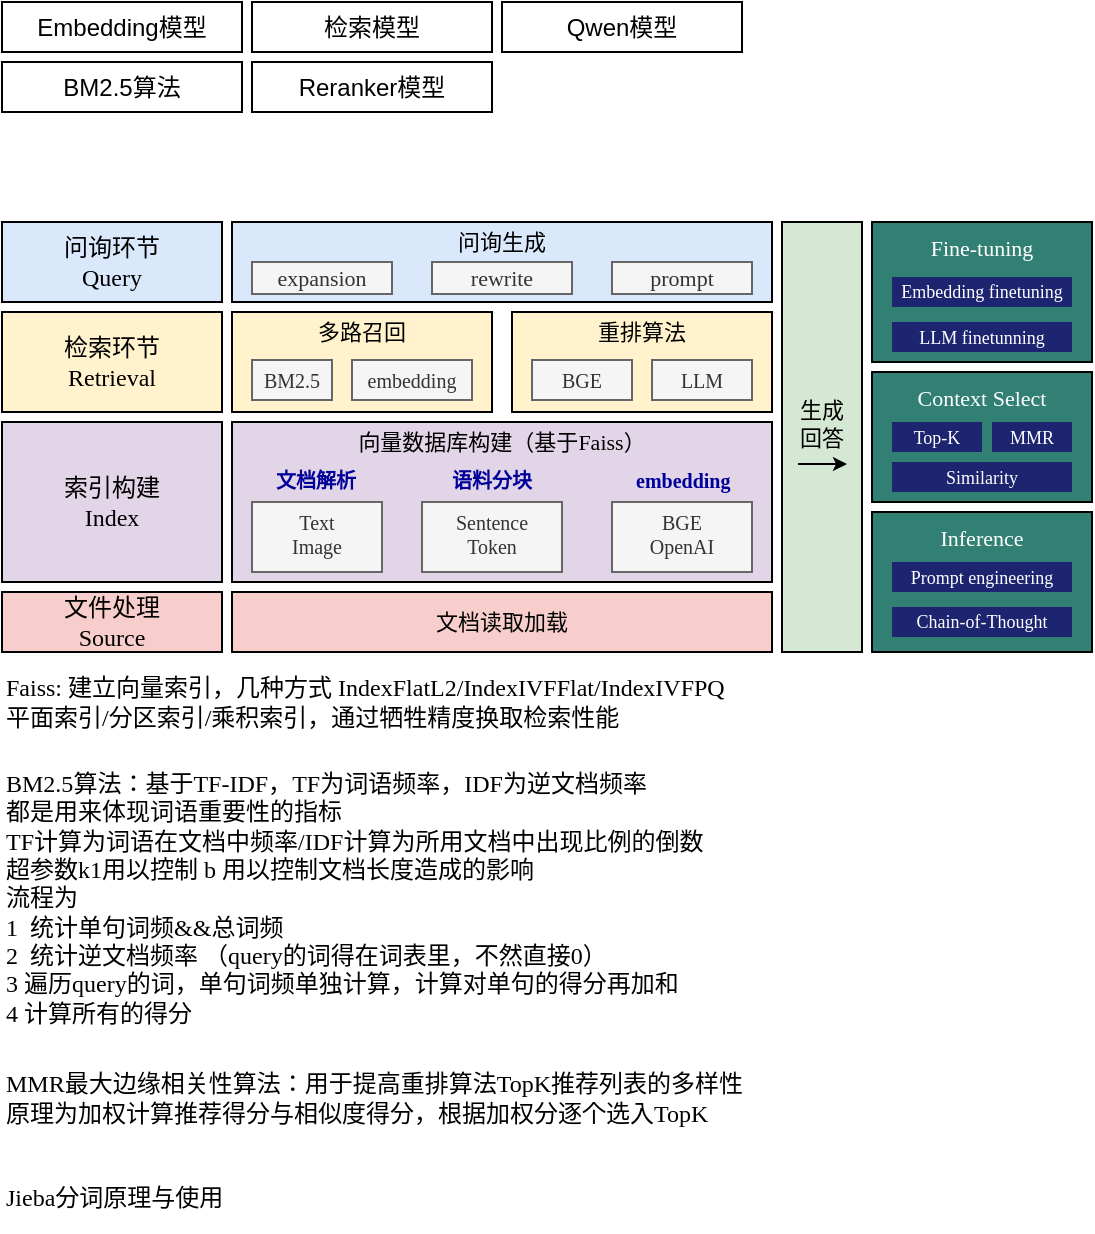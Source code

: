 <mxfile version="24.7.7">
  <diagram name="第 1 页" id="MafnV5kA-N-Bn0CcQXsm">
    <mxGraphModel dx="1060" dy="760" grid="1" gridSize="5" guides="1" tooltips="1" connect="1" arrows="1" fold="1" page="0" pageScale="1" pageWidth="827" pageHeight="1169" math="0" shadow="0">
      <root>
        <mxCell id="0" />
        <mxCell id="1" parent="0" />
        <mxCell id="W3ZhN9rzalotpdxbDRm3-1" value="Qwen模型" style="rounded=0;whiteSpace=wrap;html=1;" parent="1" vertex="1">
          <mxGeometry x="165" y="-50" width="120" height="25" as="geometry" />
        </mxCell>
        <mxCell id="W3ZhN9rzalotpdxbDRm3-2" value="Embedding模型" style="rounded=0;whiteSpace=wrap;html=1;" parent="1" vertex="1">
          <mxGeometry x="-85" y="-50" width="120" height="25" as="geometry" />
        </mxCell>
        <mxCell id="W3ZhN9rzalotpdxbDRm3-3" value="BM2.5算法" style="rounded=0;whiteSpace=wrap;html=1;" parent="1" vertex="1">
          <mxGeometry x="-85" y="-20" width="120" height="25" as="geometry" />
        </mxCell>
        <mxCell id="W3ZhN9rzalotpdxbDRm3-4" value="检索模型" style="rounded=0;whiteSpace=wrap;html=1;" parent="1" vertex="1">
          <mxGeometry x="40" y="-50" width="120" height="25" as="geometry" />
        </mxCell>
        <mxCell id="O_Eo14AQ1HiPcfrSu76b-1" value="Reranker模型" style="rounded=0;whiteSpace=wrap;html=1;" parent="1" vertex="1">
          <mxGeometry x="40" y="-20" width="120" height="25" as="geometry" />
        </mxCell>
        <mxCell id="O_Eo14AQ1HiPcfrSu76b-2" value="&lt;div&gt;&lt;font face=&quot;宋体&quot;&gt;问询环节&lt;/font&gt;&lt;/div&gt;Query" style="rounded=0;whiteSpace=wrap;html=1;fillColor=#dae8fc;strokeColor=#000000;fontFamily=Times New Roman;" parent="1" vertex="1">
          <mxGeometry x="-85" y="60" width="110" height="40" as="geometry" />
        </mxCell>
        <mxCell id="O_Eo14AQ1HiPcfrSu76b-3" value="&lt;div style=&quot;font-size: 11px;&quot;&gt;&lt;font face=&quot;宋体&quot;&gt;问询生成&lt;/font&gt;&lt;/div&gt;" style="rounded=0;whiteSpace=wrap;html=1;fillColor=#dae8fc;strokeColor=#000000;verticalAlign=top;fontSize=11;fontFamily=Times New Roman;spacing=-1;" parent="1" vertex="1">
          <mxGeometry x="30" y="60" width="270" height="40" as="geometry" />
        </mxCell>
        <mxCell id="O_Eo14AQ1HiPcfrSu76b-4" value="&lt;span style=&quot;font-size: 11px;&quot;&gt;expansion&lt;/span&gt;" style="rounded=0;whiteSpace=wrap;html=1;verticalAlign=middle;fontFamily=Times New Roman;fillColor=#f5f5f5;strokeColor=#666666;strokeWidth=1;fontColor=#333333;fontSize=11;" parent="1" vertex="1">
          <mxGeometry x="40" y="80" width="70" height="16" as="geometry" />
        </mxCell>
        <mxCell id="O_Eo14AQ1HiPcfrSu76b-6" value="&lt;span style=&quot;font-size: 11px;&quot;&gt;rewrite&lt;/span&gt;" style="rounded=0;whiteSpace=wrap;html=1;verticalAlign=middle;fontFamily=Times New Roman;fillColor=#f5f5f5;strokeColor=#666666;strokeWidth=1;fontColor=#333333;fontSize=11;" parent="1" vertex="1">
          <mxGeometry x="130" y="80" width="70" height="16" as="geometry" />
        </mxCell>
        <mxCell id="O_Eo14AQ1HiPcfrSu76b-7" value="&lt;span style=&quot;font-size: 11px;&quot;&gt;prompt&lt;/span&gt;" style="rounded=0;whiteSpace=wrap;html=1;verticalAlign=middle;fontFamily=Times New Roman;fillColor=#f5f5f5;strokeColor=#666666;strokeWidth=1;fontColor=#333333;fontSize=11;" parent="1" vertex="1">
          <mxGeometry x="220" y="80" width="70" height="16" as="geometry" />
        </mxCell>
        <mxCell id="O_Eo14AQ1HiPcfrSu76b-8" value="&lt;div&gt;&lt;font face=&quot;宋体&quot;&gt;检索环节&lt;/font&gt;&lt;/div&gt;Retrieval" style="rounded=0;whiteSpace=wrap;html=1;fillColor=#fff2cc;strokeColor=#000000;fontFamily=Times New Roman;" parent="1" vertex="1">
          <mxGeometry x="-85" y="105" width="110" height="50" as="geometry" />
        </mxCell>
        <mxCell id="O_Eo14AQ1HiPcfrSu76b-10" value="&lt;div style=&quot;font-size: 11px;&quot;&gt;多路召回&lt;/div&gt;" style="rounded=0;whiteSpace=wrap;html=1;fillColor=#fff2cc;strokeColor=#000000;verticalAlign=top;fontSize=11;fontFamily=宋体;spacing=-1;" parent="1" vertex="1">
          <mxGeometry x="30" y="105" width="130" height="50" as="geometry" />
        </mxCell>
        <mxCell id="O_Eo14AQ1HiPcfrSu76b-11" value="&lt;span style=&quot;font-size: 10px;&quot;&gt;BM2.5&lt;/span&gt;" style="rounded=0;whiteSpace=wrap;html=1;verticalAlign=middle;fontFamily=Times New Roman;fillColor=#f5f5f5;strokeColor=#666666;strokeWidth=1;fontColor=#333333;fontSize=10;" parent="1" vertex="1">
          <mxGeometry x="40" y="129" width="40" height="20" as="geometry" />
        </mxCell>
        <mxCell id="O_Eo14AQ1HiPcfrSu76b-12" value="&lt;span style=&quot;font-size: 10px;&quot;&gt;embedding&lt;/span&gt;" style="rounded=0;whiteSpace=wrap;html=1;verticalAlign=middle;fontFamily=Times New Roman;fillColor=#f5f5f5;strokeColor=#666666;strokeWidth=1;fontColor=#333333;fontSize=10;" parent="1" vertex="1">
          <mxGeometry x="90" y="129" width="60" height="20" as="geometry" />
        </mxCell>
        <mxCell id="O_Eo14AQ1HiPcfrSu76b-13" value="&lt;div style=&quot;font-size: 11px;&quot;&gt;重排算法&lt;/div&gt;" style="rounded=0;whiteSpace=wrap;html=1;fillColor=#fff2cc;strokeColor=#000000;verticalAlign=top;fontSize=11;fontFamily=宋体;spacing=-1;" parent="1" vertex="1">
          <mxGeometry x="170" y="105" width="130" height="50" as="geometry" />
        </mxCell>
        <mxCell id="O_Eo14AQ1HiPcfrSu76b-14" value="&lt;div style=&quot;font-size: 11px;&quot;&gt;生成&lt;/div&gt;&lt;div style=&quot;font-size: 11px;&quot;&gt;回答&lt;/div&gt;" style="rounded=0;whiteSpace=wrap;html=1;fillColor=#d5e8d4;strokeColor=#000000;verticalAlign=middle;fontSize=11;fontFamily=宋体;spacingTop=-14;" parent="1" vertex="1">
          <mxGeometry x="305" y="60" width="40" height="215" as="geometry" />
        </mxCell>
        <mxCell id="O_Eo14AQ1HiPcfrSu76b-15" value="&lt;span style=&quot;font-size: 10px;&quot;&gt;BGE&lt;/span&gt;" style="rounded=0;whiteSpace=wrap;html=1;verticalAlign=middle;fontFamily=Times New Roman;fillColor=#f5f5f5;strokeColor=#666666;strokeWidth=1;fontColor=#333333;fontSize=10;" parent="1" vertex="1">
          <mxGeometry x="180" y="129" width="50" height="20" as="geometry" />
        </mxCell>
        <mxCell id="O_Eo14AQ1HiPcfrSu76b-16" value="&lt;span style=&quot;font-size: 10px;&quot;&gt;LLM&lt;/span&gt;" style="rounded=0;whiteSpace=wrap;html=1;verticalAlign=middle;fontFamily=Times New Roman;fillColor=#f5f5f5;strokeColor=#666666;strokeWidth=1;fontColor=#333333;fontSize=10;" parent="1" vertex="1">
          <mxGeometry x="240" y="129" width="50" height="20" as="geometry" />
        </mxCell>
        <mxCell id="O_Eo14AQ1HiPcfrSu76b-17" value="&lt;div&gt;&lt;font face=&quot;宋体&quot;&gt;索引构建&lt;/font&gt;&lt;/div&gt;Index" style="rounded=0;whiteSpace=wrap;html=1;fillColor=#e1d5e7;strokeColor=#000000;fontFamily=Times New Roman;" parent="1" vertex="1">
          <mxGeometry x="-85" y="160" width="110" height="80" as="geometry" />
        </mxCell>
        <mxCell id="O_Eo14AQ1HiPcfrSu76b-18" value="&lt;div&gt;&lt;font face=&quot;宋体&quot;&gt;文件处理&lt;/font&gt;&lt;/div&gt;Source" style="rounded=0;whiteSpace=wrap;html=1;fillColor=#f8cecc;strokeColor=#000000;fontFamily=Times New Roman;" parent="1" vertex="1">
          <mxGeometry x="-85" y="245" width="110" height="30" as="geometry" />
        </mxCell>
        <mxCell id="O_Eo14AQ1HiPcfrSu76b-19" value="&lt;div style=&quot;font-size: 11px;&quot;&gt;&lt;font face=&quot;宋体&quot;&gt;向量数据库构建（基于&lt;/font&gt;&lt;span style=&quot;background-color: initial;&quot;&gt;Faiss&lt;/span&gt;&lt;span style=&quot;font-family: 宋体; background-color: initial;&quot;&gt;）&lt;/span&gt;&lt;/div&gt;" style="rounded=0;whiteSpace=wrap;html=1;fillColor=#e1d5e7;strokeColor=#000000;verticalAlign=top;fontSize=11;fontFamily=Times New Roman;spacing=-1;" parent="1" vertex="1">
          <mxGeometry x="30" y="160" width="270" height="80" as="geometry" />
        </mxCell>
        <mxCell id="O_Eo14AQ1HiPcfrSu76b-20" value="&lt;div style=&quot;font-size: 11px;&quot;&gt;&lt;font face=&quot;宋体&quot;&gt;文档读取加载&lt;/font&gt;&lt;/div&gt;" style="rounded=0;whiteSpace=wrap;html=1;fillColor=#f8cecc;strokeColor=#000000;verticalAlign=middle;fontSize=11;fontFamily=Times New Roman;" parent="1" vertex="1">
          <mxGeometry x="30" y="245" width="270" height="30" as="geometry" />
        </mxCell>
        <mxCell id="O_Eo14AQ1HiPcfrSu76b-21" value="&lt;div&gt;&lt;span style=&quot;background-color: initial; text-align: left;&quot;&gt;Text&lt;/span&gt;&lt;div&gt;&lt;div&gt;&lt;font&gt;Image&lt;/font&gt;&lt;/div&gt;&lt;/div&gt;&lt;/div&gt;" style="rounded=0;whiteSpace=wrap;html=1;verticalAlign=top;fontFamily=Times New Roman;fillColor=#f5f5f5;strokeColor=#666666;strokeWidth=1;fontColor=#333333;fontSize=10;spacing=0;" parent="1" vertex="1">
          <mxGeometry x="40" y="200" width="65" height="35" as="geometry" />
        </mxCell>
        <mxCell id="O_Eo14AQ1HiPcfrSu76b-23" value="Sentence&lt;div&gt;Token&lt;/div&gt;" style="rounded=0;whiteSpace=wrap;html=1;verticalAlign=top;fontFamily=Times New Roman;fillColor=#f5f5f5;strokeColor=#666666;strokeWidth=1;fontColor=#333333;fontSize=10;spacing=0;" parent="1" vertex="1">
          <mxGeometry x="125" y="200" width="70" height="35" as="geometry" />
        </mxCell>
        <mxCell id="O_Eo14AQ1HiPcfrSu76b-24" value="&lt;div&gt;BGE&lt;/div&gt;&lt;div&gt;OpenAI&lt;/div&gt;" style="rounded=0;whiteSpace=wrap;html=1;verticalAlign=top;fontFamily=Times New Roman;fillColor=#f5f5f5;strokeColor=#666666;strokeWidth=1;fontColor=#333333;fontSize=10;spacing=0;" parent="1" vertex="1">
          <mxGeometry x="220" y="200" width="70" height="35" as="geometry" />
        </mxCell>
        <mxCell id="O_Eo14AQ1HiPcfrSu76b-28" value="&lt;span style=&quot;font-family: 宋体; font-size: 10px; font-style: normal; font-variant-ligatures: normal; font-variant-caps: normal; letter-spacing: normal; orphans: 2; text-align: center; text-indent: 0px; text-transform: none; widows: 2; word-spacing: 0px; -webkit-text-stroke-width: 0px; white-space: normal; text-decoration-thickness: initial; text-decoration-style: initial; text-decoration-color: initial; float: none; display: inline !important;&quot;&gt;文档解析&lt;/span&gt;" style="text;whiteSpace=wrap;html=1;fillColor=none;labelBackgroundColor=none;fontColor=#000099;fontStyle=1" parent="1" vertex="1">
          <mxGeometry x="50" y="175" width="45" height="25" as="geometry" />
        </mxCell>
        <mxCell id="O_Eo14AQ1HiPcfrSu76b-29" value="&lt;span style=&quot;font-family: 宋体; font-size: 10px; font-style: normal; font-variant-ligatures: normal; font-variant-caps: normal; letter-spacing: normal; orphans: 2; text-align: center; text-indent: 0px; text-transform: none; widows: 2; word-spacing: 0px; -webkit-text-stroke-width: 0px; white-space: normal; text-decoration-thickness: initial; text-decoration-style: initial; text-decoration-color: initial; float: none; display: inline !important;&quot;&gt;语料分块&lt;/span&gt;" style="text;whiteSpace=wrap;html=1;fillColor=none;labelBackgroundColor=none;fontColor=#000099;fontStyle=1" parent="1" vertex="1">
          <mxGeometry x="137.5" y="175" width="45" height="25" as="geometry" />
        </mxCell>
        <mxCell id="O_Eo14AQ1HiPcfrSu76b-30" value="&lt;span style=&quot;font-size: 10px; font-style: normal; font-variant-ligatures: normal; font-variant-caps: normal; letter-spacing: normal; orphans: 2; text-align: center; text-indent: 0px; text-transform: none; widows: 2; word-spacing: 0px; -webkit-text-stroke-width: 0px; white-space: normal; text-decoration-thickness: initial; text-decoration-style: initial; text-decoration-color: initial; float: none; display: inline !important;&quot;&gt;embedding&lt;/span&gt;" style="text;whiteSpace=wrap;html=1;fillColor=none;labelBackgroundColor=none;fontColor=#000099;fontStyle=1;fontFamily=Times New Roman;" parent="1" vertex="1">
          <mxGeometry x="230" y="175" width="50" height="25" as="geometry" />
        </mxCell>
        <mxCell id="O_Eo14AQ1HiPcfrSu76b-32" value="&lt;div style=&quot;font-size: 11px;&quot;&gt;Fine-tuning&lt;/div&gt;" style="rounded=0;whiteSpace=wrap;html=1;fillColor=#328073;strokeColor=#000000;verticalAlign=top;fontSize=11;fontFamily=Times New Roman;fontColor=#FFFFFF;" parent="1" vertex="1">
          <mxGeometry x="350" y="60" width="110" height="70" as="geometry" />
        </mxCell>
        <mxCell id="O_Eo14AQ1HiPcfrSu76b-33" value="&lt;div style=&quot;font-size: 11px;&quot;&gt;Context Select&lt;/div&gt;" style="rounded=0;whiteSpace=wrap;html=1;fillColor=#328073;strokeColor=#000000;verticalAlign=top;fontSize=11;fontFamily=Times New Roman;fontColor=#FFFFFF;" parent="1" vertex="1">
          <mxGeometry x="350" y="135" width="110" height="65" as="geometry" />
        </mxCell>
        <mxCell id="O_Eo14AQ1HiPcfrSu76b-34" value="&lt;span style=&quot;font-size: 9px;&quot;&gt;Top-K&lt;/span&gt;" style="rounded=0;whiteSpace=wrap;html=1;verticalAlign=middle;fontFamily=Times New Roman;fillColor=#1D2570;strokeColor=none;strokeWidth=1;fontColor=#FFFFFF;fontSize=9;" parent="1" vertex="1">
          <mxGeometry x="360" y="160" width="45" height="15" as="geometry" />
        </mxCell>
        <mxCell id="O_Eo14AQ1HiPcfrSu76b-35" value="&lt;span style=&quot;font-size: 9px;&quot;&gt;MMR&lt;/span&gt;" style="rounded=0;whiteSpace=wrap;html=1;verticalAlign=middle;fontFamily=Times New Roman;fillColor=#1D2570;strokeColor=none;strokeWidth=1;fontColor=#FFFFFF;fontSize=9;" parent="1" vertex="1">
          <mxGeometry x="410" y="160" width="40" height="15" as="geometry" />
        </mxCell>
        <mxCell id="O_Eo14AQ1HiPcfrSu76b-36" value="&lt;span style=&quot;font-size: 9px;&quot;&gt;Similarity&lt;/span&gt;" style="rounded=0;whiteSpace=wrap;html=1;verticalAlign=middle;fontFamily=Times New Roman;fillColor=#1D2570;strokeColor=none;strokeWidth=1;fontColor=#FFFFFF;fontSize=9;" parent="1" vertex="1">
          <mxGeometry x="360" y="180" width="90" height="15" as="geometry" />
        </mxCell>
        <mxCell id="O_Eo14AQ1HiPcfrSu76b-37" value="&lt;div style=&quot;font-size: 11px;&quot;&gt;Inference&lt;/div&gt;&lt;div style=&quot;font-size: 11px;&quot;&gt;&lt;br&gt;&lt;/div&gt;" style="rounded=0;whiteSpace=wrap;html=1;fillColor=#328073;strokeColor=#000000;verticalAlign=top;fontSize=11;fontFamily=Times New Roman;fontColor=#FFFFFF;" parent="1" vertex="1">
          <mxGeometry x="350" y="205" width="110" height="70" as="geometry" />
        </mxCell>
        <mxCell id="O_Eo14AQ1HiPcfrSu76b-38" value="&lt;span style=&quot;font-size: 9px;&quot;&gt;Prompt engineering&lt;/span&gt;" style="rounded=0;whiteSpace=wrap;html=1;verticalAlign=middle;fontFamily=Times New Roman;fillColor=#1D2570;strokeColor=none;strokeWidth=1;fontColor=#FFFFFF;fontSize=9;" parent="1" vertex="1">
          <mxGeometry x="360" y="230" width="90" height="15" as="geometry" />
        </mxCell>
        <mxCell id="O_Eo14AQ1HiPcfrSu76b-39" value="Chain-of-Thought" style="rounded=0;whiteSpace=wrap;html=1;verticalAlign=middle;fontFamily=Times New Roman;fillColor=#1D2570;strokeColor=none;strokeWidth=1;fontColor=#FFFFFF;fontSize=9;" parent="1" vertex="1">
          <mxGeometry x="360" y="252.5" width="90" height="15" as="geometry" />
        </mxCell>
        <mxCell id="O_Eo14AQ1HiPcfrSu76b-40" value="&lt;font face=&quot;Times New Roman&quot;&gt;Faiss: &lt;/font&gt;&lt;font face=&quot;宋体&quot;&gt;建立向量索引，几种方式&amp;nbsp;&lt;/font&gt;&lt;font face=&quot;Times New Roman&quot;&gt;&lt;font style=&quot;background-color: initial;&quot;&gt;IndexFlatL2/&lt;/font&gt;&lt;span style=&quot;background-color: initial;&quot;&gt;IndexIVFFlat/IndexIVFPQ&lt;/span&gt;&lt;/font&gt;&lt;div&gt;&lt;font face=&quot;宋体&quot;&gt;平面索引/分区索引/乘积索引，通过牺牲精度换取检索性能&lt;/font&gt;&lt;/div&gt;" style="text;html=1;align=left;verticalAlign=middle;whiteSpace=wrap;rounded=0;fontFamily=宋体;" parent="1" vertex="1">
          <mxGeometry x="-85" y="285" width="430" height="30" as="geometry" />
        </mxCell>
        <mxCell id="O_Eo14AQ1HiPcfrSu76b-41" value="" style="endArrow=classic;html=1;rounded=0;strokeWidth=1;endSize=4;" parent="1" edge="1">
          <mxGeometry width="50" height="50" relative="1" as="geometry">
            <mxPoint x="313" y="181" as="sourcePoint" />
            <mxPoint x="337.5" y="181" as="targetPoint" />
          </mxGeometry>
        </mxCell>
        <mxCell id="O_Eo14AQ1HiPcfrSu76b-42" value="&lt;font face=&quot;Times New Roman&quot;&gt;BM2.5&lt;/font&gt;&lt;font face=&quot;宋体&quot;&gt;算法：基于&lt;/font&gt;&lt;font face=&quot;Times New Roman&quot;&gt;TF-IDF&lt;/font&gt;&lt;font face=&quot;宋体&quot;&gt;，&lt;/font&gt;&lt;font face=&quot;Times New Roman&quot;&gt;TF&lt;/font&gt;&lt;font face=&quot;宋体&quot;&gt;为词语频率，&lt;/font&gt;&lt;font face=&quot;Times New Roman&quot;&gt;IDF&lt;/font&gt;&lt;font face=&quot;宋体&quot;&gt;为逆文档频率&lt;/font&gt;&lt;div&gt;&lt;font face=&quot;宋体&quot;&gt;都是用来体现词语重要性的指标&lt;/font&gt;&lt;div&gt;&lt;font face=&quot;Times New Roman&quot;&gt;TF&lt;/font&gt;计算为词语在文档中频率/&lt;font face=&quot;Times New Roman&quot;&gt;IDF&lt;/font&gt;计算为所用文档中出现比例的倒数&lt;/div&gt;&lt;/div&gt;&lt;div&gt;超参数&lt;font face=&quot;Times New Roman&quot;&gt;k1&lt;/font&gt;用以控制 &lt;font face=&quot;Times New Roman&quot;&gt;b&lt;/font&gt; 用以控制文档长度造成的影响&lt;/div&gt;&lt;div&gt;流程为&lt;/div&gt;&lt;div&gt;&lt;font face=&quot;Times New Roman&quot;&gt;1&amp;nbsp;&amp;nbsp;&lt;/font&gt;统计单句词频&lt;font face=&quot;Times New Roman&quot;&gt;&amp;amp;&amp;amp;&lt;/font&gt;总词频&amp;nbsp;&lt;/div&gt;&lt;div&gt;&lt;font face=&quot;Times New Roman&quot;&gt;2&amp;nbsp;&amp;nbsp;&lt;/font&gt;统计逆文档频率 （&lt;font face=&quot;Times New Roman&quot;&gt;query&lt;/font&gt;的词得在词表里，不然直接&lt;font face=&quot;Times New Roman&quot;&gt;0&lt;/font&gt;）&lt;/div&gt;&lt;div&gt;&lt;font face=&quot;Times New Roman&quot;&gt;3&lt;/font&gt; 遍历&lt;font face=&quot;Times New Roman&quot;&gt;query&lt;/font&gt;的词，&lt;span style=&quot;background-color: initial;&quot;&gt;单句词频单独计算，&lt;/span&gt;&lt;span style=&quot;background-color: initial;&quot;&gt;计算对单句的得分再加和&lt;/span&gt;&lt;/div&gt;&lt;div&gt;&lt;span style=&quot;background-color: initial;&quot;&gt;&lt;font face=&quot;Times New Roman&quot;&gt;4&lt;/font&gt; 计算所有的得分&lt;/span&gt;&lt;/div&gt;" style="text;html=1;align=left;verticalAlign=middle;whiteSpace=wrap;rounded=0;fontFamily=宋体;" parent="1" vertex="1">
          <mxGeometry x="-85" y="325" width="430" height="145" as="geometry" />
        </mxCell>
        <mxCell id="O_Eo14AQ1HiPcfrSu76b-43" value="&lt;font face=&quot;Times New Roman&quot;&gt;Jieba&lt;/font&gt;&lt;font face=&quot;宋体&quot;&gt;分词原理与使用&lt;/font&gt;" style="text;html=1;align=left;verticalAlign=middle;whiteSpace=wrap;rounded=0;fontFamily=宋体;" parent="1" vertex="1">
          <mxGeometry x="-85" y="530" width="385" height="35" as="geometry" />
        </mxCell>
        <mxCell id="z1lQjwvy5pSk2mGMMR6U-1" value="&lt;span style=&quot;font-size: 9px;&quot;&gt;Embedding finetuning&lt;/span&gt;" style="rounded=0;whiteSpace=wrap;html=1;verticalAlign=middle;fontFamily=Times New Roman;fillColor=#1D2570;strokeColor=none;strokeWidth=1;fontColor=#FFFFFF;fontSize=9;" vertex="1" parent="1">
          <mxGeometry x="360" y="87.5" width="90" height="15" as="geometry" />
        </mxCell>
        <mxCell id="z1lQjwvy5pSk2mGMMR6U-2" value="&lt;span style=&quot;font-size: 9px;&quot;&gt;LLM finetunning&lt;/span&gt;" style="rounded=0;whiteSpace=wrap;html=1;verticalAlign=middle;fontFamily=Times New Roman;fillColor=#1D2570;strokeColor=none;strokeWidth=1;fontColor=#FFFFFF;fontSize=9;" vertex="1" parent="1">
          <mxGeometry x="360" y="110" width="90" height="15" as="geometry" />
        </mxCell>
        <mxCell id="z1lQjwvy5pSk2mGMMR6U-4" value="&lt;font face=&quot;Times New Roman&quot;&gt;MMR&lt;/font&gt;&lt;font face=&quot;宋体&quot;&gt;最大边缘相关性算法：用于提高重排算法&lt;/font&gt;&lt;font face=&quot;Times New Roman&quot;&gt;TopK&lt;/font&gt;&lt;font face=&quot;宋体&quot;&gt;推荐列表的多样性&lt;/font&gt;&lt;div&gt;&lt;font face=&quot;宋体&quot;&gt;原理为加权计算推荐得分与相似度得分，根据加权分逐个选入&lt;/font&gt;&lt;span style=&quot;font-family: &amp;quot;Times New Roman&amp;quot;; background-color: initial;&quot;&gt;TopK&lt;/span&gt;&lt;/div&gt;" style="text;html=1;align=left;verticalAlign=middle;whiteSpace=wrap;rounded=0;fontFamily=宋体;" vertex="1" parent="1">
          <mxGeometry x="-85" y="480" width="405" height="35" as="geometry" />
        </mxCell>
      </root>
    </mxGraphModel>
  </diagram>
</mxfile>
